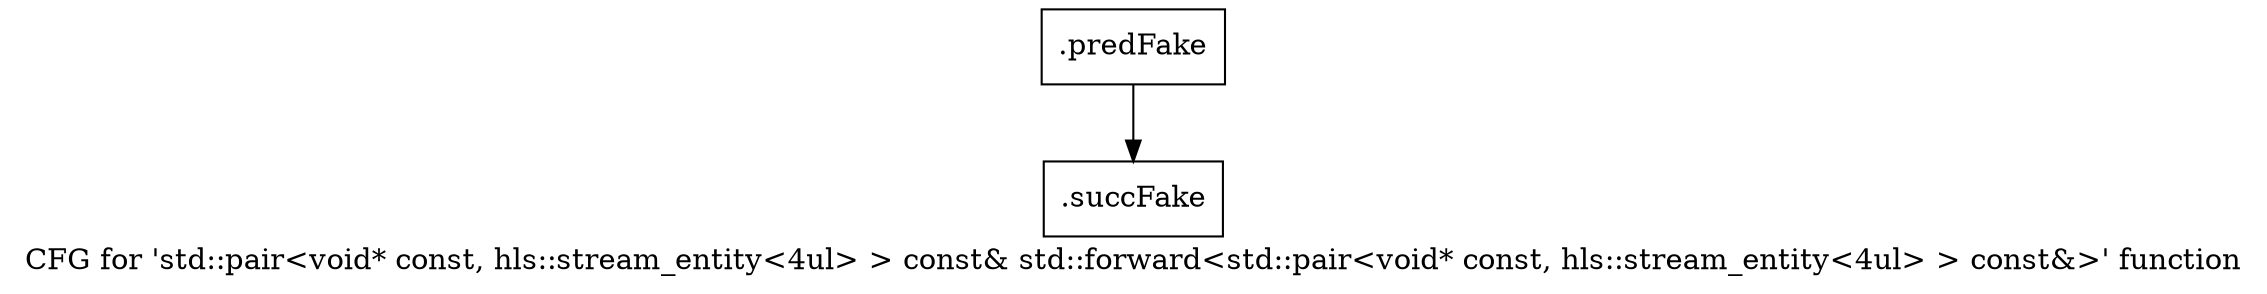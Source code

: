 digraph "CFG for 'std::pair\<void* const, hls::stream_entity\<4ul\> \> const& std::forward\<std::pair\<void* const, hls::stream_entity\<4ul\> \> const&\>' function" {
	label="CFG for 'std::pair\<void* const, hls::stream_entity\<4ul\> \> const& std::forward\<std::pair\<void* const, hls::stream_entity\<4ul\> \> const&\>' function";

	Node0x5923110 [shape=record,filename="",linenumber="",label="{.predFake}"];
	Node0x5923110 -> Node0x60faee0[ callList="" memoryops="" filename="/mnt/xilinx/Vitis_HLS/2021.2/tps/lnx64/gcc-6.2.0/lib/gcc/x86_64-pc-linux-gnu/6.2.0/../../../../include/c++/6.2.0/bits/move.h" execusionnum="1"];
	Node0x60faee0 [shape=record,filename="/mnt/xilinx/Vitis_HLS/2021.2/tps/lnx64/gcc-6.2.0/lib/gcc/x86_64-pc-linux-gnu/6.2.0/../../../../include/c++/6.2.0/bits/move.h",linenumber="77",label="{.succFake}"];
}
